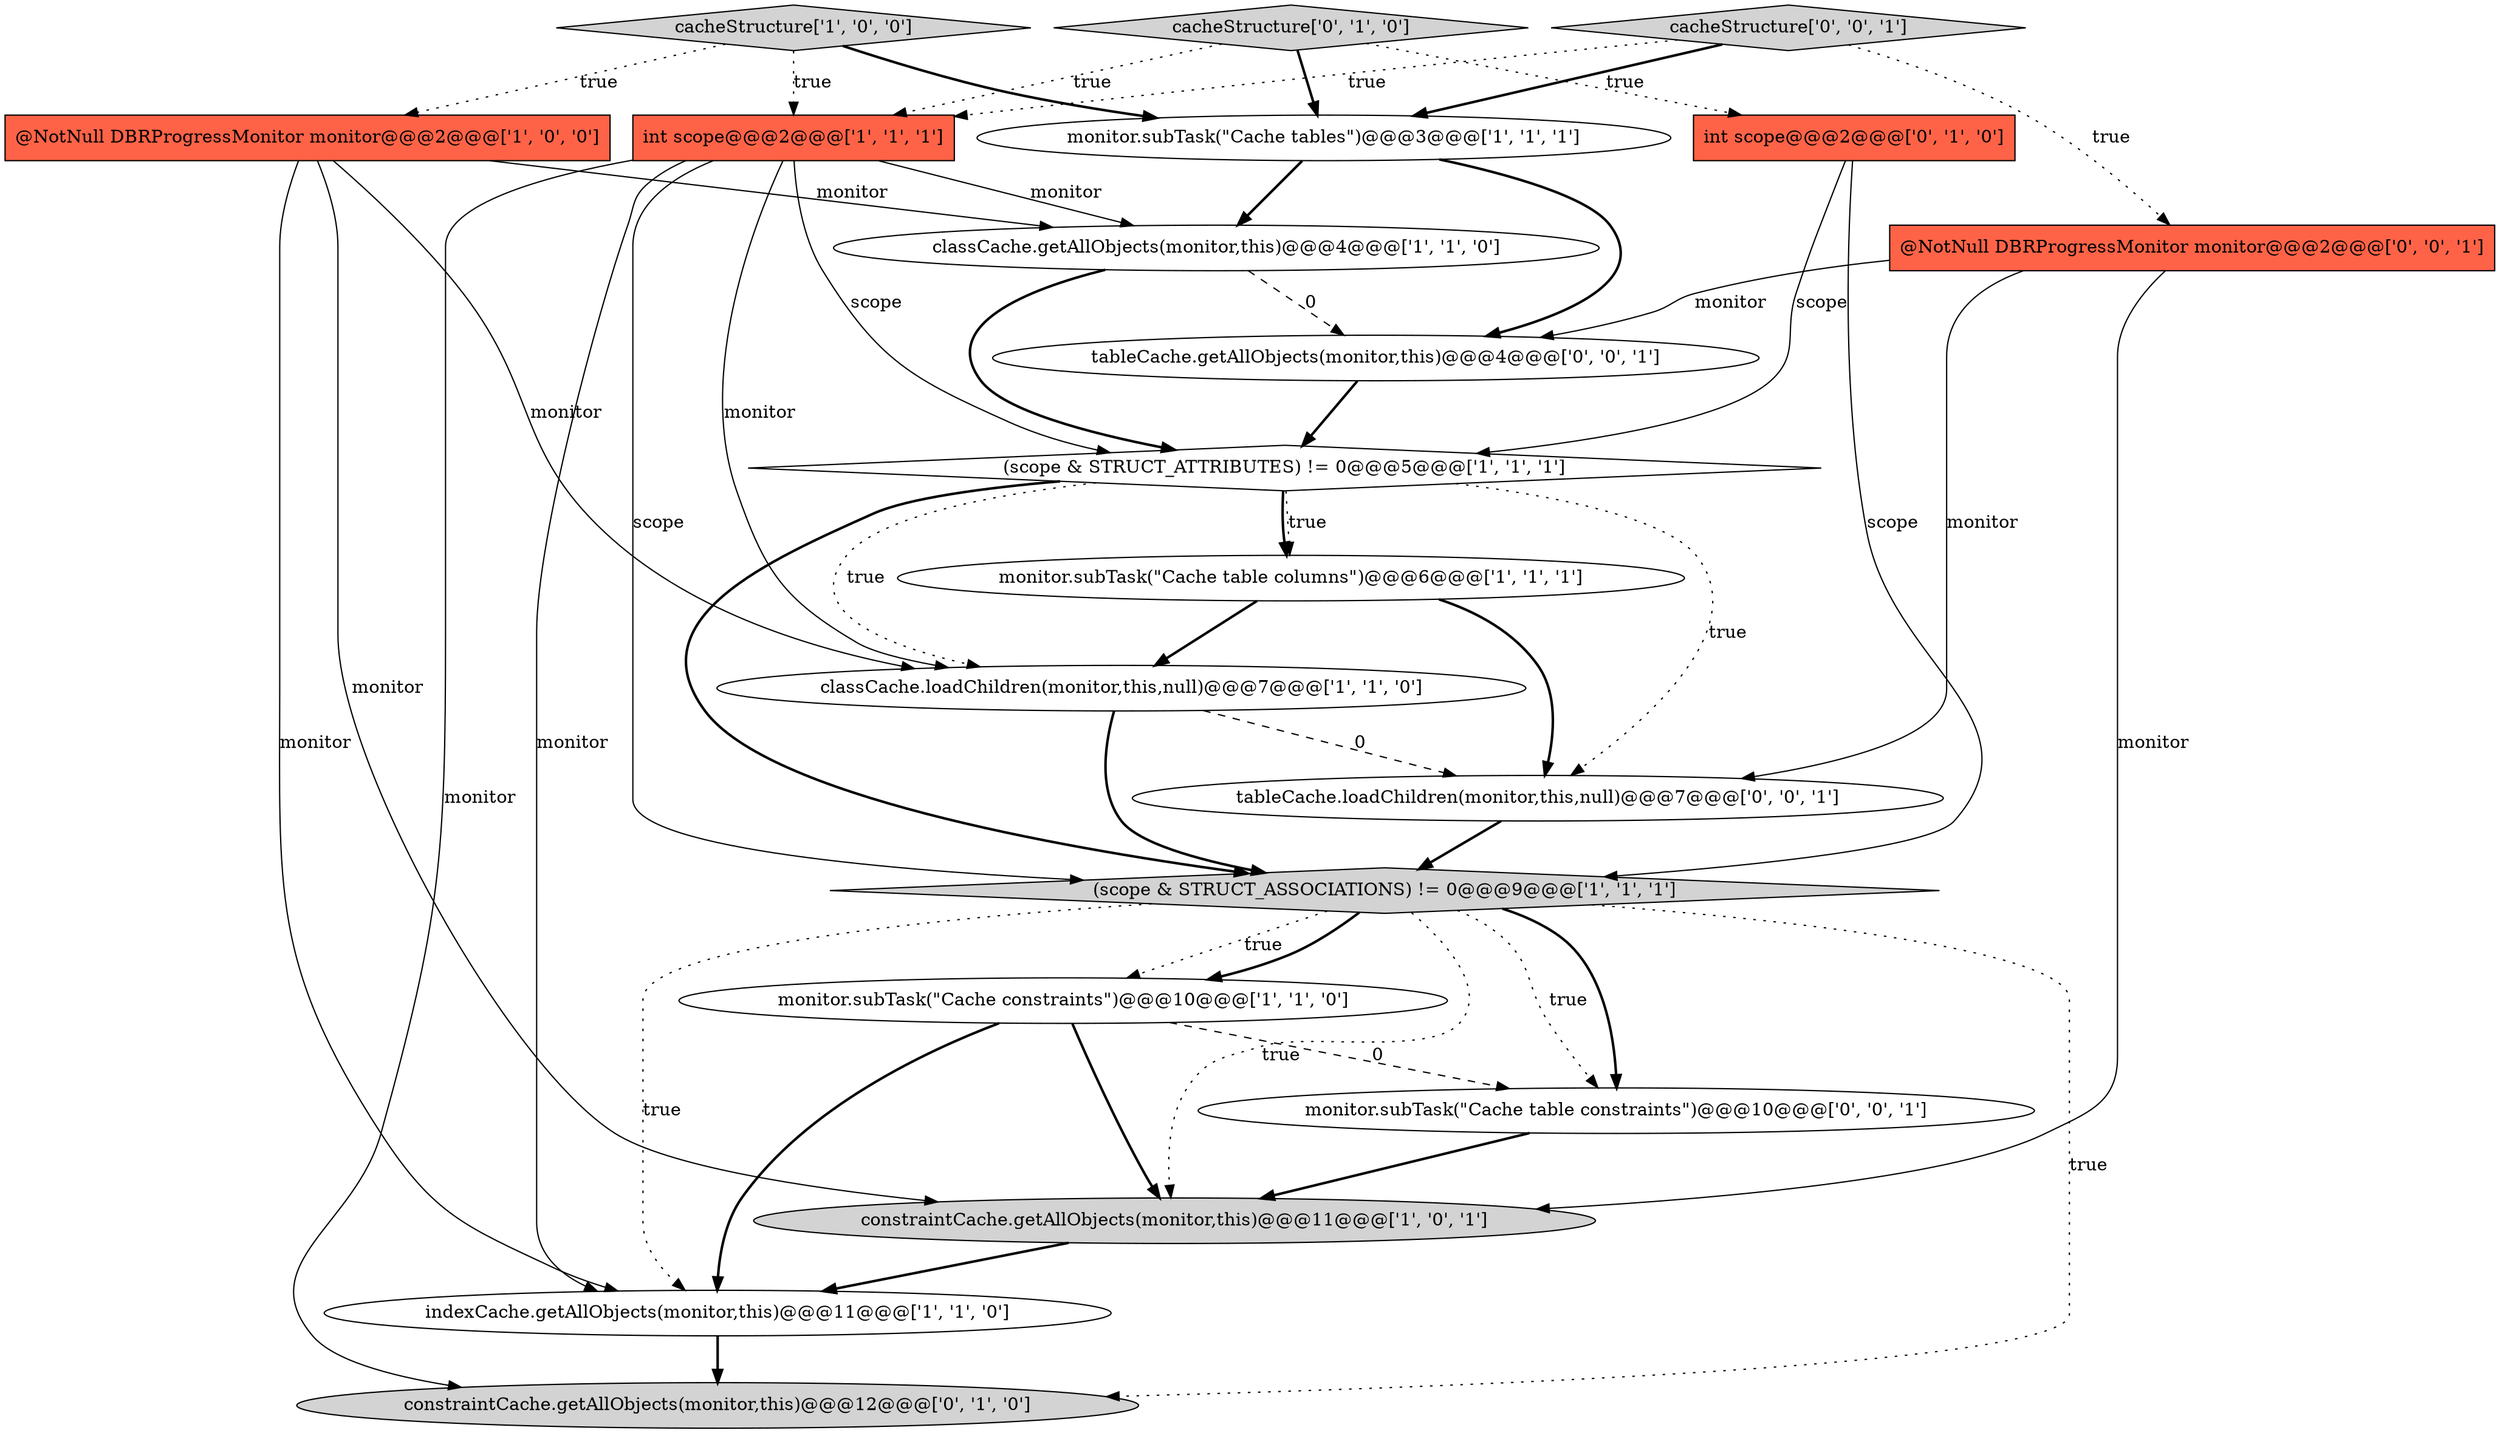 digraph {
12 [style = filled, label = "int scope@@@2@@@['0', '1', '0']", fillcolor = tomato, shape = box image = "AAA0AAABBB2BBB"];
5 [style = filled, label = "indexCache.getAllObjects(monitor,this)@@@11@@@['1', '1', '0']", fillcolor = white, shape = ellipse image = "AAA0AAABBB1BBB"];
0 [style = filled, label = "(scope & STRUCT_ATTRIBUTES) != 0@@@5@@@['1', '1', '1']", fillcolor = white, shape = diamond image = "AAA0AAABBB1BBB"];
3 [style = filled, label = "classCache.loadChildren(monitor,this,null)@@@7@@@['1', '1', '0']", fillcolor = white, shape = ellipse image = "AAA0AAABBB1BBB"];
2 [style = filled, label = "constraintCache.getAllObjects(monitor,this)@@@11@@@['1', '0', '1']", fillcolor = lightgray, shape = ellipse image = "AAA0AAABBB1BBB"];
4 [style = filled, label = "classCache.getAllObjects(monitor,this)@@@4@@@['1', '1', '0']", fillcolor = white, shape = ellipse image = "AAA0AAABBB1BBB"];
9 [style = filled, label = "cacheStructure['1', '0', '0']", fillcolor = lightgray, shape = diamond image = "AAA0AAABBB1BBB"];
1 [style = filled, label = "monitor.subTask(\"Cache table columns\")@@@6@@@['1', '1', '1']", fillcolor = white, shape = ellipse image = "AAA0AAABBB1BBB"];
13 [style = filled, label = "cacheStructure['0', '1', '0']", fillcolor = lightgray, shape = diamond image = "AAA0AAABBB2BBB"];
15 [style = filled, label = "monitor.subTask(\"Cache table constraints\")@@@10@@@['0', '0', '1']", fillcolor = white, shape = ellipse image = "AAA0AAABBB3BBB"];
17 [style = filled, label = "@NotNull DBRProgressMonitor monitor@@@2@@@['0', '0', '1']", fillcolor = tomato, shape = box image = "AAA0AAABBB3BBB"];
14 [style = filled, label = "constraintCache.getAllObjects(monitor,this)@@@12@@@['0', '1', '0']", fillcolor = lightgray, shape = ellipse image = "AAA1AAABBB2BBB"];
8 [style = filled, label = "int scope@@@2@@@['1', '1', '1']", fillcolor = tomato, shape = box image = "AAA0AAABBB1BBB"];
10 [style = filled, label = "monitor.subTask(\"Cache constraints\")@@@10@@@['1', '1', '0']", fillcolor = white, shape = ellipse image = "AAA0AAABBB1BBB"];
18 [style = filled, label = "cacheStructure['0', '0', '1']", fillcolor = lightgray, shape = diamond image = "AAA0AAABBB3BBB"];
19 [style = filled, label = "tableCache.loadChildren(monitor,this,null)@@@7@@@['0', '0', '1']", fillcolor = white, shape = ellipse image = "AAA0AAABBB3BBB"];
6 [style = filled, label = "monitor.subTask(\"Cache tables\")@@@3@@@['1', '1', '1']", fillcolor = white, shape = ellipse image = "AAA0AAABBB1BBB"];
7 [style = filled, label = "@NotNull DBRProgressMonitor monitor@@@2@@@['1', '0', '0']", fillcolor = tomato, shape = box image = "AAA0AAABBB1BBB"];
16 [style = filled, label = "tableCache.getAllObjects(monitor,this)@@@4@@@['0', '0', '1']", fillcolor = white, shape = ellipse image = "AAA0AAABBB3BBB"];
11 [style = filled, label = "(scope & STRUCT_ASSOCIATIONS) != 0@@@9@@@['1', '1', '1']", fillcolor = lightgray, shape = diamond image = "AAA0AAABBB1BBB"];
3->19 [style = dashed, label="0"];
8->3 [style = solid, label="monitor"];
5->14 [style = bold, label=""];
12->11 [style = solid, label="scope"];
9->8 [style = dotted, label="true"];
0->1 [style = dotted, label="true"];
3->11 [style = bold, label=""];
11->2 [style = dotted, label="true"];
17->2 [style = solid, label="monitor"];
10->2 [style = bold, label=""];
7->2 [style = solid, label="monitor"];
7->4 [style = solid, label="monitor"];
12->0 [style = solid, label="scope"];
6->4 [style = bold, label=""];
11->10 [style = dotted, label="true"];
2->5 [style = bold, label=""];
9->7 [style = dotted, label="true"];
8->0 [style = solid, label="scope"];
18->8 [style = dotted, label="true"];
13->6 [style = bold, label=""];
0->3 [style = dotted, label="true"];
16->0 [style = bold, label=""];
4->16 [style = dashed, label="0"];
13->8 [style = dotted, label="true"];
11->15 [style = bold, label=""];
0->11 [style = bold, label=""];
10->15 [style = dashed, label="0"];
0->1 [style = bold, label=""];
8->14 [style = solid, label="monitor"];
7->5 [style = solid, label="monitor"];
15->2 [style = bold, label=""];
9->6 [style = bold, label=""];
6->16 [style = bold, label=""];
18->17 [style = dotted, label="true"];
1->3 [style = bold, label=""];
11->10 [style = bold, label=""];
19->11 [style = bold, label=""];
11->14 [style = dotted, label="true"];
17->16 [style = solid, label="monitor"];
8->4 [style = solid, label="monitor"];
1->19 [style = bold, label=""];
11->15 [style = dotted, label="true"];
17->19 [style = solid, label="monitor"];
7->3 [style = solid, label="monitor"];
8->11 [style = solid, label="scope"];
8->5 [style = solid, label="monitor"];
13->12 [style = dotted, label="true"];
0->19 [style = dotted, label="true"];
10->5 [style = bold, label=""];
18->6 [style = bold, label=""];
4->0 [style = bold, label=""];
11->5 [style = dotted, label="true"];
}
